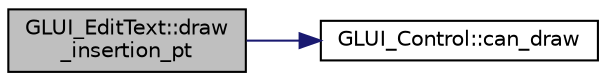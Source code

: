 digraph "GLUI_EditText::draw_insertion_pt"
{
  edge [fontname="Helvetica",fontsize="10",labelfontname="Helvetica",labelfontsize="10"];
  node [fontname="Helvetica",fontsize="10",shape=record];
  rankdir="LR";
  Node1 [label="GLUI_EditText::draw\l_insertion_pt",height=0.2,width=0.4,color="black", fillcolor="grey75", style="filled", fontcolor="black"];
  Node1 -> Node2 [color="midnightblue",fontsize="10",style="solid"];
  Node2 [label="GLUI_Control::can_draw",height=0.2,width=0.4,color="black", fillcolor="white", style="filled",URL="$class_g_l_u_i___control.html#add5d7aa8efcd213181cf84975661e168"];
}
